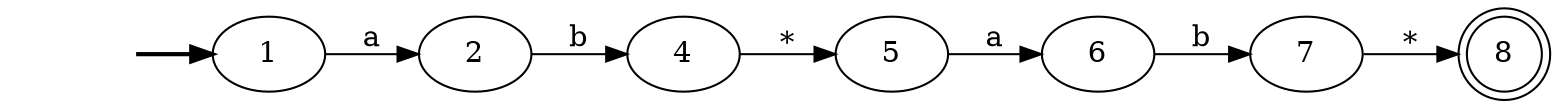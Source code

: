 digraph "AFD_DIRECT#11PreLabB" {
	graph [rankdir=LR]
	fake [style=invisible]
	fake -> 1 [style=bold]
	1 [root=true]
	2
	1 -> 2 [label=a]
	2
	4
	2 -> 4 [label=b]
	4
	5
	4 -> 5 [label="∗"]
	5
	6
	5 -> 6 [label=a]
	6
	7
	6 -> 7 [label=b]
	7
	8 [shape=doublecircle]
	7 -> 8 [label="∗"]
	8 [shape=doublecircle]
}
